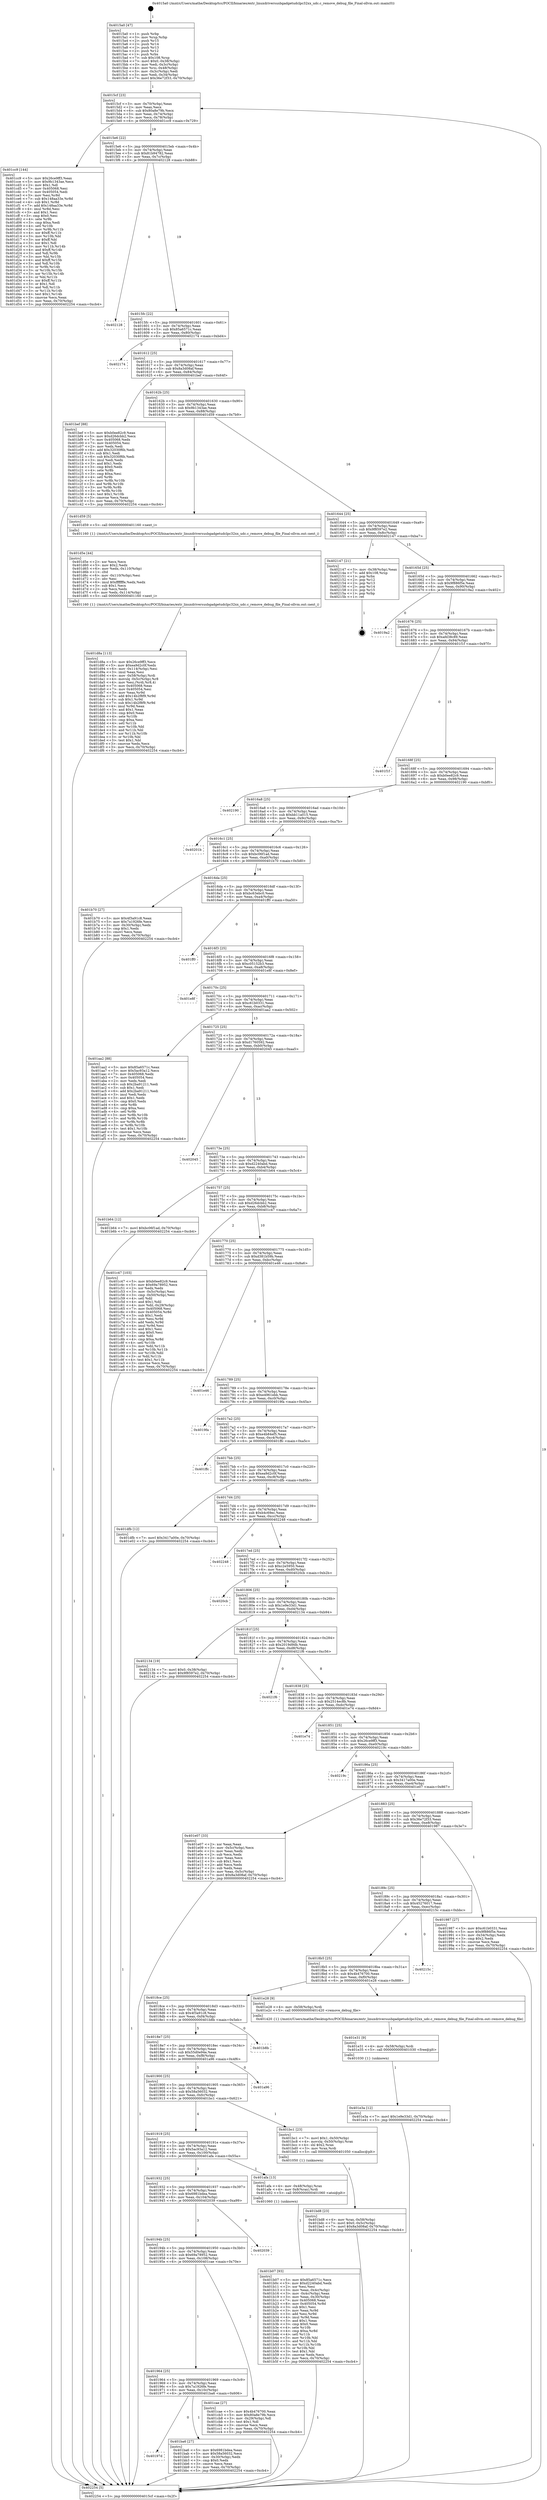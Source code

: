 digraph "0x4015a0" {
  label = "0x4015a0 (/mnt/c/Users/mathe/Desktop/tcc/POCII/binaries/extr_linuxdriversusbgadgetudclpc32xx_udc.c_remove_debug_file_Final-ollvm.out::main(0))"
  labelloc = "t"
  node[shape=record]

  Entry [label="",width=0.3,height=0.3,shape=circle,fillcolor=black,style=filled]
  "0x4015cf" [label="{
     0x4015cf [23]\l
     | [instrs]\l
     &nbsp;&nbsp;0x4015cf \<+3\>: mov -0x70(%rbp),%eax\l
     &nbsp;&nbsp;0x4015d2 \<+2\>: mov %eax,%ecx\l
     &nbsp;&nbsp;0x4015d4 \<+6\>: sub $0x80a8e79b,%ecx\l
     &nbsp;&nbsp;0x4015da \<+3\>: mov %eax,-0x74(%rbp)\l
     &nbsp;&nbsp;0x4015dd \<+3\>: mov %ecx,-0x78(%rbp)\l
     &nbsp;&nbsp;0x4015e0 \<+6\>: je 0000000000401cc9 \<main+0x729\>\l
  }"]
  "0x401cc9" [label="{
     0x401cc9 [144]\l
     | [instrs]\l
     &nbsp;&nbsp;0x401cc9 \<+5\>: mov $0x26ce9ff3,%eax\l
     &nbsp;&nbsp;0x401cce \<+5\>: mov $0x9b1343ae,%ecx\l
     &nbsp;&nbsp;0x401cd3 \<+2\>: mov $0x1,%dl\l
     &nbsp;&nbsp;0x401cd5 \<+7\>: mov 0x405068,%esi\l
     &nbsp;&nbsp;0x401cdc \<+7\>: mov 0x405054,%edi\l
     &nbsp;&nbsp;0x401ce3 \<+3\>: mov %esi,%r8d\l
     &nbsp;&nbsp;0x401ce6 \<+7\>: sub $0x148aa33e,%r8d\l
     &nbsp;&nbsp;0x401ced \<+4\>: sub $0x1,%r8d\l
     &nbsp;&nbsp;0x401cf1 \<+7\>: add $0x148aa33e,%r8d\l
     &nbsp;&nbsp;0x401cf8 \<+4\>: imul %r8d,%esi\l
     &nbsp;&nbsp;0x401cfc \<+3\>: and $0x1,%esi\l
     &nbsp;&nbsp;0x401cff \<+3\>: cmp $0x0,%esi\l
     &nbsp;&nbsp;0x401d02 \<+4\>: sete %r9b\l
     &nbsp;&nbsp;0x401d06 \<+3\>: cmp $0xa,%edi\l
     &nbsp;&nbsp;0x401d09 \<+4\>: setl %r10b\l
     &nbsp;&nbsp;0x401d0d \<+3\>: mov %r9b,%r11b\l
     &nbsp;&nbsp;0x401d10 \<+4\>: xor $0xff,%r11b\l
     &nbsp;&nbsp;0x401d14 \<+3\>: mov %r10b,%bl\l
     &nbsp;&nbsp;0x401d17 \<+3\>: xor $0xff,%bl\l
     &nbsp;&nbsp;0x401d1a \<+3\>: xor $0x1,%dl\l
     &nbsp;&nbsp;0x401d1d \<+3\>: mov %r11b,%r14b\l
     &nbsp;&nbsp;0x401d20 \<+4\>: and $0xff,%r14b\l
     &nbsp;&nbsp;0x401d24 \<+3\>: and %dl,%r9b\l
     &nbsp;&nbsp;0x401d27 \<+3\>: mov %bl,%r15b\l
     &nbsp;&nbsp;0x401d2a \<+4\>: and $0xff,%r15b\l
     &nbsp;&nbsp;0x401d2e \<+3\>: and %dl,%r10b\l
     &nbsp;&nbsp;0x401d31 \<+3\>: or %r9b,%r14b\l
     &nbsp;&nbsp;0x401d34 \<+3\>: or %r10b,%r15b\l
     &nbsp;&nbsp;0x401d37 \<+3\>: xor %r15b,%r14b\l
     &nbsp;&nbsp;0x401d3a \<+3\>: or %bl,%r11b\l
     &nbsp;&nbsp;0x401d3d \<+4\>: xor $0xff,%r11b\l
     &nbsp;&nbsp;0x401d41 \<+3\>: or $0x1,%dl\l
     &nbsp;&nbsp;0x401d44 \<+3\>: and %dl,%r11b\l
     &nbsp;&nbsp;0x401d47 \<+3\>: or %r11b,%r14b\l
     &nbsp;&nbsp;0x401d4a \<+4\>: test $0x1,%r14b\l
     &nbsp;&nbsp;0x401d4e \<+3\>: cmovne %ecx,%eax\l
     &nbsp;&nbsp;0x401d51 \<+3\>: mov %eax,-0x70(%rbp)\l
     &nbsp;&nbsp;0x401d54 \<+5\>: jmp 0000000000402254 \<main+0xcb4\>\l
  }"]
  "0x4015e6" [label="{
     0x4015e6 [22]\l
     | [instrs]\l
     &nbsp;&nbsp;0x4015e6 \<+5\>: jmp 00000000004015eb \<main+0x4b\>\l
     &nbsp;&nbsp;0x4015eb \<+3\>: mov -0x74(%rbp),%eax\l
     &nbsp;&nbsp;0x4015ee \<+5\>: sub $0x81b94782,%eax\l
     &nbsp;&nbsp;0x4015f3 \<+3\>: mov %eax,-0x7c(%rbp)\l
     &nbsp;&nbsp;0x4015f6 \<+6\>: je 0000000000402128 \<main+0xb88\>\l
  }"]
  Exit [label="",width=0.3,height=0.3,shape=circle,fillcolor=black,style=filled,peripheries=2]
  "0x402128" [label="{
     0x402128\l
  }", style=dashed]
  "0x4015fc" [label="{
     0x4015fc [22]\l
     | [instrs]\l
     &nbsp;&nbsp;0x4015fc \<+5\>: jmp 0000000000401601 \<main+0x61\>\l
     &nbsp;&nbsp;0x401601 \<+3\>: mov -0x74(%rbp),%eax\l
     &nbsp;&nbsp;0x401604 \<+5\>: sub $0x85a6571c,%eax\l
     &nbsp;&nbsp;0x401609 \<+3\>: mov %eax,-0x80(%rbp)\l
     &nbsp;&nbsp;0x40160c \<+6\>: je 0000000000402174 \<main+0xbd4\>\l
  }"]
  "0x401e3a" [label="{
     0x401e3a [12]\l
     | [instrs]\l
     &nbsp;&nbsp;0x401e3a \<+7\>: movl $0x1e9e33d1,-0x70(%rbp)\l
     &nbsp;&nbsp;0x401e41 \<+5\>: jmp 0000000000402254 \<main+0xcb4\>\l
  }"]
  "0x402174" [label="{
     0x402174\l
  }", style=dashed]
  "0x401612" [label="{
     0x401612 [25]\l
     | [instrs]\l
     &nbsp;&nbsp;0x401612 \<+5\>: jmp 0000000000401617 \<main+0x77\>\l
     &nbsp;&nbsp;0x401617 \<+3\>: mov -0x74(%rbp),%eax\l
     &nbsp;&nbsp;0x40161a \<+5\>: sub $0x8a3d08af,%eax\l
     &nbsp;&nbsp;0x40161f \<+6\>: mov %eax,-0x84(%rbp)\l
     &nbsp;&nbsp;0x401625 \<+6\>: je 0000000000401bef \<main+0x64f\>\l
  }"]
  "0x401e31" [label="{
     0x401e31 [9]\l
     | [instrs]\l
     &nbsp;&nbsp;0x401e31 \<+4\>: mov -0x58(%rbp),%rdi\l
     &nbsp;&nbsp;0x401e35 \<+5\>: call 0000000000401030 \<free@plt\>\l
     | [calls]\l
     &nbsp;&nbsp;0x401030 \{1\} (unknown)\l
  }"]
  "0x401bef" [label="{
     0x401bef [88]\l
     | [instrs]\l
     &nbsp;&nbsp;0x401bef \<+5\>: mov $0xb0ee82c9,%eax\l
     &nbsp;&nbsp;0x401bf4 \<+5\>: mov $0xd26dcbb2,%ecx\l
     &nbsp;&nbsp;0x401bf9 \<+7\>: mov 0x405068,%edx\l
     &nbsp;&nbsp;0x401c00 \<+7\>: mov 0x405054,%esi\l
     &nbsp;&nbsp;0x401c07 \<+2\>: mov %edx,%edi\l
     &nbsp;&nbsp;0x401c09 \<+6\>: add $0x32030f6b,%edi\l
     &nbsp;&nbsp;0x401c0f \<+3\>: sub $0x1,%edi\l
     &nbsp;&nbsp;0x401c12 \<+6\>: sub $0x32030f6b,%edi\l
     &nbsp;&nbsp;0x401c18 \<+3\>: imul %edi,%edx\l
     &nbsp;&nbsp;0x401c1b \<+3\>: and $0x1,%edx\l
     &nbsp;&nbsp;0x401c1e \<+3\>: cmp $0x0,%edx\l
     &nbsp;&nbsp;0x401c21 \<+4\>: sete %r8b\l
     &nbsp;&nbsp;0x401c25 \<+3\>: cmp $0xa,%esi\l
     &nbsp;&nbsp;0x401c28 \<+4\>: setl %r9b\l
     &nbsp;&nbsp;0x401c2c \<+3\>: mov %r8b,%r10b\l
     &nbsp;&nbsp;0x401c2f \<+3\>: and %r9b,%r10b\l
     &nbsp;&nbsp;0x401c32 \<+3\>: xor %r9b,%r8b\l
     &nbsp;&nbsp;0x401c35 \<+3\>: or %r8b,%r10b\l
     &nbsp;&nbsp;0x401c38 \<+4\>: test $0x1,%r10b\l
     &nbsp;&nbsp;0x401c3c \<+3\>: cmovne %ecx,%eax\l
     &nbsp;&nbsp;0x401c3f \<+3\>: mov %eax,-0x70(%rbp)\l
     &nbsp;&nbsp;0x401c42 \<+5\>: jmp 0000000000402254 \<main+0xcb4\>\l
  }"]
  "0x40162b" [label="{
     0x40162b [25]\l
     | [instrs]\l
     &nbsp;&nbsp;0x40162b \<+5\>: jmp 0000000000401630 \<main+0x90\>\l
     &nbsp;&nbsp;0x401630 \<+3\>: mov -0x74(%rbp),%eax\l
     &nbsp;&nbsp;0x401633 \<+5\>: sub $0x9b1343ae,%eax\l
     &nbsp;&nbsp;0x401638 \<+6\>: mov %eax,-0x88(%rbp)\l
     &nbsp;&nbsp;0x40163e \<+6\>: je 0000000000401d59 \<main+0x7b9\>\l
  }"]
  "0x401d8a" [label="{
     0x401d8a [113]\l
     | [instrs]\l
     &nbsp;&nbsp;0x401d8a \<+5\>: mov $0x26ce9ff3,%ecx\l
     &nbsp;&nbsp;0x401d8f \<+5\>: mov $0xea9d2c0f,%edx\l
     &nbsp;&nbsp;0x401d94 \<+6\>: mov -0x114(%rbp),%esi\l
     &nbsp;&nbsp;0x401d9a \<+3\>: imul %eax,%esi\l
     &nbsp;&nbsp;0x401d9d \<+4\>: mov -0x58(%rbp),%rdi\l
     &nbsp;&nbsp;0x401da1 \<+4\>: movslq -0x5c(%rbp),%r8\l
     &nbsp;&nbsp;0x401da5 \<+4\>: mov %esi,(%rdi,%r8,4)\l
     &nbsp;&nbsp;0x401da9 \<+7\>: mov 0x405068,%eax\l
     &nbsp;&nbsp;0x401db0 \<+7\>: mov 0x405054,%esi\l
     &nbsp;&nbsp;0x401db7 \<+3\>: mov %eax,%r9d\l
     &nbsp;&nbsp;0x401dba \<+7\>: add $0x14b2f8f9,%r9d\l
     &nbsp;&nbsp;0x401dc1 \<+4\>: sub $0x1,%r9d\l
     &nbsp;&nbsp;0x401dc5 \<+7\>: sub $0x14b2f8f9,%r9d\l
     &nbsp;&nbsp;0x401dcc \<+4\>: imul %r9d,%eax\l
     &nbsp;&nbsp;0x401dd0 \<+3\>: and $0x1,%eax\l
     &nbsp;&nbsp;0x401dd3 \<+3\>: cmp $0x0,%eax\l
     &nbsp;&nbsp;0x401dd6 \<+4\>: sete %r10b\l
     &nbsp;&nbsp;0x401dda \<+3\>: cmp $0xa,%esi\l
     &nbsp;&nbsp;0x401ddd \<+4\>: setl %r11b\l
     &nbsp;&nbsp;0x401de1 \<+3\>: mov %r10b,%bl\l
     &nbsp;&nbsp;0x401de4 \<+3\>: and %r11b,%bl\l
     &nbsp;&nbsp;0x401de7 \<+3\>: xor %r11b,%r10b\l
     &nbsp;&nbsp;0x401dea \<+3\>: or %r10b,%bl\l
     &nbsp;&nbsp;0x401ded \<+3\>: test $0x1,%bl\l
     &nbsp;&nbsp;0x401df0 \<+3\>: cmovne %edx,%ecx\l
     &nbsp;&nbsp;0x401df3 \<+3\>: mov %ecx,-0x70(%rbp)\l
     &nbsp;&nbsp;0x401df6 \<+5\>: jmp 0000000000402254 \<main+0xcb4\>\l
  }"]
  "0x401d59" [label="{
     0x401d59 [5]\l
     | [instrs]\l
     &nbsp;&nbsp;0x401d59 \<+5\>: call 0000000000401160 \<next_i\>\l
     | [calls]\l
     &nbsp;&nbsp;0x401160 \{1\} (/mnt/c/Users/mathe/Desktop/tcc/POCII/binaries/extr_linuxdriversusbgadgetudclpc32xx_udc.c_remove_debug_file_Final-ollvm.out::next_i)\l
  }"]
  "0x401644" [label="{
     0x401644 [25]\l
     | [instrs]\l
     &nbsp;&nbsp;0x401644 \<+5\>: jmp 0000000000401649 \<main+0xa9\>\l
     &nbsp;&nbsp;0x401649 \<+3\>: mov -0x74(%rbp),%eax\l
     &nbsp;&nbsp;0x40164c \<+5\>: sub $0x9f8597e2,%eax\l
     &nbsp;&nbsp;0x401651 \<+6\>: mov %eax,-0x8c(%rbp)\l
     &nbsp;&nbsp;0x401657 \<+6\>: je 0000000000402147 \<main+0xba7\>\l
  }"]
  "0x401d5e" [label="{
     0x401d5e [44]\l
     | [instrs]\l
     &nbsp;&nbsp;0x401d5e \<+2\>: xor %ecx,%ecx\l
     &nbsp;&nbsp;0x401d60 \<+5\>: mov $0x2,%edx\l
     &nbsp;&nbsp;0x401d65 \<+6\>: mov %edx,-0x110(%rbp)\l
     &nbsp;&nbsp;0x401d6b \<+1\>: cltd\l
     &nbsp;&nbsp;0x401d6c \<+6\>: mov -0x110(%rbp),%esi\l
     &nbsp;&nbsp;0x401d72 \<+2\>: idiv %esi\l
     &nbsp;&nbsp;0x401d74 \<+6\>: imul $0xfffffffe,%edx,%edx\l
     &nbsp;&nbsp;0x401d7a \<+3\>: sub $0x1,%ecx\l
     &nbsp;&nbsp;0x401d7d \<+2\>: sub %ecx,%edx\l
     &nbsp;&nbsp;0x401d7f \<+6\>: mov %edx,-0x114(%rbp)\l
     &nbsp;&nbsp;0x401d85 \<+5\>: call 0000000000401160 \<next_i\>\l
     | [calls]\l
     &nbsp;&nbsp;0x401160 \{1\} (/mnt/c/Users/mathe/Desktop/tcc/POCII/binaries/extr_linuxdriversusbgadgetudclpc32xx_udc.c_remove_debug_file_Final-ollvm.out::next_i)\l
  }"]
  "0x402147" [label="{
     0x402147 [21]\l
     | [instrs]\l
     &nbsp;&nbsp;0x402147 \<+3\>: mov -0x38(%rbp),%eax\l
     &nbsp;&nbsp;0x40214a \<+7\>: add $0x108,%rsp\l
     &nbsp;&nbsp;0x402151 \<+1\>: pop %rbx\l
     &nbsp;&nbsp;0x402152 \<+2\>: pop %r12\l
     &nbsp;&nbsp;0x402154 \<+2\>: pop %r13\l
     &nbsp;&nbsp;0x402156 \<+2\>: pop %r14\l
     &nbsp;&nbsp;0x402158 \<+2\>: pop %r15\l
     &nbsp;&nbsp;0x40215a \<+1\>: pop %rbp\l
     &nbsp;&nbsp;0x40215b \<+1\>: ret\l
  }"]
  "0x40165d" [label="{
     0x40165d [25]\l
     | [instrs]\l
     &nbsp;&nbsp;0x40165d \<+5\>: jmp 0000000000401662 \<main+0xc2\>\l
     &nbsp;&nbsp;0x401662 \<+3\>: mov -0x74(%rbp),%eax\l
     &nbsp;&nbsp;0x401665 \<+5\>: sub $0x9f886f5e,%eax\l
     &nbsp;&nbsp;0x40166a \<+6\>: mov %eax,-0x90(%rbp)\l
     &nbsp;&nbsp;0x401670 \<+6\>: je 00000000004019a2 \<main+0x402\>\l
  }"]
  "0x401bd8" [label="{
     0x401bd8 [23]\l
     | [instrs]\l
     &nbsp;&nbsp;0x401bd8 \<+4\>: mov %rax,-0x58(%rbp)\l
     &nbsp;&nbsp;0x401bdc \<+7\>: movl $0x0,-0x5c(%rbp)\l
     &nbsp;&nbsp;0x401be3 \<+7\>: movl $0x8a3d08af,-0x70(%rbp)\l
     &nbsp;&nbsp;0x401bea \<+5\>: jmp 0000000000402254 \<main+0xcb4\>\l
  }"]
  "0x4019a2" [label="{
     0x4019a2\l
  }", style=dashed]
  "0x401676" [label="{
     0x401676 [25]\l
     | [instrs]\l
     &nbsp;&nbsp;0x401676 \<+5\>: jmp 000000000040167b \<main+0xdb\>\l
     &nbsp;&nbsp;0x40167b \<+3\>: mov -0x74(%rbp),%eax\l
     &nbsp;&nbsp;0x40167e \<+5\>: sub $0xafd38c89,%eax\l
     &nbsp;&nbsp;0x401683 \<+6\>: mov %eax,-0x94(%rbp)\l
     &nbsp;&nbsp;0x401689 \<+6\>: je 0000000000401f1f \<main+0x97f\>\l
  }"]
  "0x40197d" [label="{
     0x40197d\l
  }", style=dashed]
  "0x401f1f" [label="{
     0x401f1f\l
  }", style=dashed]
  "0x40168f" [label="{
     0x40168f [25]\l
     | [instrs]\l
     &nbsp;&nbsp;0x40168f \<+5\>: jmp 0000000000401694 \<main+0xf4\>\l
     &nbsp;&nbsp;0x401694 \<+3\>: mov -0x74(%rbp),%eax\l
     &nbsp;&nbsp;0x401697 \<+5\>: sub $0xb0ee82c9,%eax\l
     &nbsp;&nbsp;0x40169c \<+6\>: mov %eax,-0x98(%rbp)\l
     &nbsp;&nbsp;0x4016a2 \<+6\>: je 0000000000402190 \<main+0xbf0\>\l
  }"]
  "0x401ba6" [label="{
     0x401ba6 [27]\l
     | [instrs]\l
     &nbsp;&nbsp;0x401ba6 \<+5\>: mov $0x6981bdea,%eax\l
     &nbsp;&nbsp;0x401bab \<+5\>: mov $0x58a56032,%ecx\l
     &nbsp;&nbsp;0x401bb0 \<+3\>: mov -0x30(%rbp),%edx\l
     &nbsp;&nbsp;0x401bb3 \<+3\>: cmp $0x0,%edx\l
     &nbsp;&nbsp;0x401bb6 \<+3\>: cmove %ecx,%eax\l
     &nbsp;&nbsp;0x401bb9 \<+3\>: mov %eax,-0x70(%rbp)\l
     &nbsp;&nbsp;0x401bbc \<+5\>: jmp 0000000000402254 \<main+0xcb4\>\l
  }"]
  "0x402190" [label="{
     0x402190\l
  }", style=dashed]
  "0x4016a8" [label="{
     0x4016a8 [25]\l
     | [instrs]\l
     &nbsp;&nbsp;0x4016a8 \<+5\>: jmp 00000000004016ad \<main+0x10d\>\l
     &nbsp;&nbsp;0x4016ad \<+3\>: mov -0x74(%rbp),%eax\l
     &nbsp;&nbsp;0x4016b0 \<+5\>: sub $0xbb11a015,%eax\l
     &nbsp;&nbsp;0x4016b5 \<+6\>: mov %eax,-0x9c(%rbp)\l
     &nbsp;&nbsp;0x4016bb \<+6\>: je 000000000040201b \<main+0xa7b\>\l
  }"]
  "0x401964" [label="{
     0x401964 [25]\l
     | [instrs]\l
     &nbsp;&nbsp;0x401964 \<+5\>: jmp 0000000000401969 \<main+0x3c9\>\l
     &nbsp;&nbsp;0x401969 \<+3\>: mov -0x74(%rbp),%eax\l
     &nbsp;&nbsp;0x40196c \<+5\>: sub $0x7a1926fe,%eax\l
     &nbsp;&nbsp;0x401971 \<+6\>: mov %eax,-0x10c(%rbp)\l
     &nbsp;&nbsp;0x401977 \<+6\>: je 0000000000401ba6 \<main+0x606\>\l
  }"]
  "0x40201b" [label="{
     0x40201b\l
  }", style=dashed]
  "0x4016c1" [label="{
     0x4016c1 [25]\l
     | [instrs]\l
     &nbsp;&nbsp;0x4016c1 \<+5\>: jmp 00000000004016c6 \<main+0x126\>\l
     &nbsp;&nbsp;0x4016c6 \<+3\>: mov -0x74(%rbp),%eax\l
     &nbsp;&nbsp;0x4016c9 \<+5\>: sub $0xbc06f1ad,%eax\l
     &nbsp;&nbsp;0x4016ce \<+6\>: mov %eax,-0xa0(%rbp)\l
     &nbsp;&nbsp;0x4016d4 \<+6\>: je 0000000000401b70 \<main+0x5d0\>\l
  }"]
  "0x401cae" [label="{
     0x401cae [27]\l
     | [instrs]\l
     &nbsp;&nbsp;0x401cae \<+5\>: mov $0x4b476700,%eax\l
     &nbsp;&nbsp;0x401cb3 \<+5\>: mov $0x80a8e79b,%ecx\l
     &nbsp;&nbsp;0x401cb8 \<+3\>: mov -0x29(%rbp),%dl\l
     &nbsp;&nbsp;0x401cbb \<+3\>: test $0x1,%dl\l
     &nbsp;&nbsp;0x401cbe \<+3\>: cmovne %ecx,%eax\l
     &nbsp;&nbsp;0x401cc1 \<+3\>: mov %eax,-0x70(%rbp)\l
     &nbsp;&nbsp;0x401cc4 \<+5\>: jmp 0000000000402254 \<main+0xcb4\>\l
  }"]
  "0x401b70" [label="{
     0x401b70 [27]\l
     | [instrs]\l
     &nbsp;&nbsp;0x401b70 \<+5\>: mov $0x4f3a91c8,%eax\l
     &nbsp;&nbsp;0x401b75 \<+5\>: mov $0x7a1926fe,%ecx\l
     &nbsp;&nbsp;0x401b7a \<+3\>: mov -0x30(%rbp),%edx\l
     &nbsp;&nbsp;0x401b7d \<+3\>: cmp $0x1,%edx\l
     &nbsp;&nbsp;0x401b80 \<+3\>: cmovl %ecx,%eax\l
     &nbsp;&nbsp;0x401b83 \<+3\>: mov %eax,-0x70(%rbp)\l
     &nbsp;&nbsp;0x401b86 \<+5\>: jmp 0000000000402254 \<main+0xcb4\>\l
  }"]
  "0x4016da" [label="{
     0x4016da [25]\l
     | [instrs]\l
     &nbsp;&nbsp;0x4016da \<+5\>: jmp 00000000004016df \<main+0x13f\>\l
     &nbsp;&nbsp;0x4016df \<+3\>: mov -0x74(%rbp),%eax\l
     &nbsp;&nbsp;0x4016e2 \<+5\>: sub $0xbc63ebc0,%eax\l
     &nbsp;&nbsp;0x4016e7 \<+6\>: mov %eax,-0xa4(%rbp)\l
     &nbsp;&nbsp;0x4016ed \<+6\>: je 0000000000401ff0 \<main+0xa50\>\l
  }"]
  "0x40194b" [label="{
     0x40194b [25]\l
     | [instrs]\l
     &nbsp;&nbsp;0x40194b \<+5\>: jmp 0000000000401950 \<main+0x3b0\>\l
     &nbsp;&nbsp;0x401950 \<+3\>: mov -0x74(%rbp),%eax\l
     &nbsp;&nbsp;0x401953 \<+5\>: sub $0x69a78952,%eax\l
     &nbsp;&nbsp;0x401958 \<+6\>: mov %eax,-0x108(%rbp)\l
     &nbsp;&nbsp;0x40195e \<+6\>: je 0000000000401cae \<main+0x70e\>\l
  }"]
  "0x401ff0" [label="{
     0x401ff0\l
  }", style=dashed]
  "0x4016f3" [label="{
     0x4016f3 [25]\l
     | [instrs]\l
     &nbsp;&nbsp;0x4016f3 \<+5\>: jmp 00000000004016f8 \<main+0x158\>\l
     &nbsp;&nbsp;0x4016f8 \<+3\>: mov -0x74(%rbp),%eax\l
     &nbsp;&nbsp;0x4016fb \<+5\>: sub $0xc05152b3,%eax\l
     &nbsp;&nbsp;0x401700 \<+6\>: mov %eax,-0xa8(%rbp)\l
     &nbsp;&nbsp;0x401706 \<+6\>: je 0000000000401e8f \<main+0x8ef\>\l
  }"]
  "0x402039" [label="{
     0x402039\l
  }", style=dashed]
  "0x401e8f" [label="{
     0x401e8f\l
  }", style=dashed]
  "0x40170c" [label="{
     0x40170c [25]\l
     | [instrs]\l
     &nbsp;&nbsp;0x40170c \<+5\>: jmp 0000000000401711 \<main+0x171\>\l
     &nbsp;&nbsp;0x401711 \<+3\>: mov -0x74(%rbp),%eax\l
     &nbsp;&nbsp;0x401714 \<+5\>: sub $0xc61b0331,%eax\l
     &nbsp;&nbsp;0x401719 \<+6\>: mov %eax,-0xac(%rbp)\l
     &nbsp;&nbsp;0x40171f \<+6\>: je 0000000000401aa2 \<main+0x502\>\l
  }"]
  "0x401b07" [label="{
     0x401b07 [93]\l
     | [instrs]\l
     &nbsp;&nbsp;0x401b07 \<+5\>: mov $0x85a6571c,%ecx\l
     &nbsp;&nbsp;0x401b0c \<+5\>: mov $0xd2240abd,%edx\l
     &nbsp;&nbsp;0x401b11 \<+2\>: xor %esi,%esi\l
     &nbsp;&nbsp;0x401b13 \<+3\>: mov %eax,-0x4c(%rbp)\l
     &nbsp;&nbsp;0x401b16 \<+3\>: mov -0x4c(%rbp),%eax\l
     &nbsp;&nbsp;0x401b19 \<+3\>: mov %eax,-0x30(%rbp)\l
     &nbsp;&nbsp;0x401b1c \<+7\>: mov 0x405068,%eax\l
     &nbsp;&nbsp;0x401b23 \<+8\>: mov 0x405054,%r8d\l
     &nbsp;&nbsp;0x401b2b \<+3\>: sub $0x1,%esi\l
     &nbsp;&nbsp;0x401b2e \<+3\>: mov %eax,%r9d\l
     &nbsp;&nbsp;0x401b31 \<+3\>: add %esi,%r9d\l
     &nbsp;&nbsp;0x401b34 \<+4\>: imul %r9d,%eax\l
     &nbsp;&nbsp;0x401b38 \<+3\>: and $0x1,%eax\l
     &nbsp;&nbsp;0x401b3b \<+3\>: cmp $0x0,%eax\l
     &nbsp;&nbsp;0x401b3e \<+4\>: sete %r10b\l
     &nbsp;&nbsp;0x401b42 \<+4\>: cmp $0xa,%r8d\l
     &nbsp;&nbsp;0x401b46 \<+4\>: setl %r11b\l
     &nbsp;&nbsp;0x401b4a \<+3\>: mov %r10b,%bl\l
     &nbsp;&nbsp;0x401b4d \<+3\>: and %r11b,%bl\l
     &nbsp;&nbsp;0x401b50 \<+3\>: xor %r11b,%r10b\l
     &nbsp;&nbsp;0x401b53 \<+3\>: or %r10b,%bl\l
     &nbsp;&nbsp;0x401b56 \<+3\>: test $0x1,%bl\l
     &nbsp;&nbsp;0x401b59 \<+3\>: cmovne %edx,%ecx\l
     &nbsp;&nbsp;0x401b5c \<+3\>: mov %ecx,-0x70(%rbp)\l
     &nbsp;&nbsp;0x401b5f \<+5\>: jmp 0000000000402254 \<main+0xcb4\>\l
  }"]
  "0x401aa2" [label="{
     0x401aa2 [88]\l
     | [instrs]\l
     &nbsp;&nbsp;0x401aa2 \<+5\>: mov $0x85a6571c,%eax\l
     &nbsp;&nbsp;0x401aa7 \<+5\>: mov $0x5ac93a12,%ecx\l
     &nbsp;&nbsp;0x401aac \<+7\>: mov 0x405068,%edx\l
     &nbsp;&nbsp;0x401ab3 \<+7\>: mov 0x405054,%esi\l
     &nbsp;&nbsp;0x401aba \<+2\>: mov %edx,%edi\l
     &nbsp;&nbsp;0x401abc \<+6\>: sub $0x2ba91211,%edi\l
     &nbsp;&nbsp;0x401ac2 \<+3\>: sub $0x1,%edi\l
     &nbsp;&nbsp;0x401ac5 \<+6\>: add $0x2ba91211,%edi\l
     &nbsp;&nbsp;0x401acb \<+3\>: imul %edi,%edx\l
     &nbsp;&nbsp;0x401ace \<+3\>: and $0x1,%edx\l
     &nbsp;&nbsp;0x401ad1 \<+3\>: cmp $0x0,%edx\l
     &nbsp;&nbsp;0x401ad4 \<+4\>: sete %r8b\l
     &nbsp;&nbsp;0x401ad8 \<+3\>: cmp $0xa,%esi\l
     &nbsp;&nbsp;0x401adb \<+4\>: setl %r9b\l
     &nbsp;&nbsp;0x401adf \<+3\>: mov %r8b,%r10b\l
     &nbsp;&nbsp;0x401ae2 \<+3\>: and %r9b,%r10b\l
     &nbsp;&nbsp;0x401ae5 \<+3\>: xor %r9b,%r8b\l
     &nbsp;&nbsp;0x401ae8 \<+3\>: or %r8b,%r10b\l
     &nbsp;&nbsp;0x401aeb \<+4\>: test $0x1,%r10b\l
     &nbsp;&nbsp;0x401aef \<+3\>: cmovne %ecx,%eax\l
     &nbsp;&nbsp;0x401af2 \<+3\>: mov %eax,-0x70(%rbp)\l
     &nbsp;&nbsp;0x401af5 \<+5\>: jmp 0000000000402254 \<main+0xcb4\>\l
  }"]
  "0x401725" [label="{
     0x401725 [25]\l
     | [instrs]\l
     &nbsp;&nbsp;0x401725 \<+5\>: jmp 000000000040172a \<main+0x18a\>\l
     &nbsp;&nbsp;0x40172a \<+3\>: mov -0x74(%rbp),%eax\l
     &nbsp;&nbsp;0x40172d \<+5\>: sub $0xd1760592,%eax\l
     &nbsp;&nbsp;0x401732 \<+6\>: mov %eax,-0xb0(%rbp)\l
     &nbsp;&nbsp;0x401738 \<+6\>: je 0000000000402045 \<main+0xaa5\>\l
  }"]
  "0x401932" [label="{
     0x401932 [25]\l
     | [instrs]\l
     &nbsp;&nbsp;0x401932 \<+5\>: jmp 0000000000401937 \<main+0x397\>\l
     &nbsp;&nbsp;0x401937 \<+3\>: mov -0x74(%rbp),%eax\l
     &nbsp;&nbsp;0x40193a \<+5\>: sub $0x6981bdea,%eax\l
     &nbsp;&nbsp;0x40193f \<+6\>: mov %eax,-0x104(%rbp)\l
     &nbsp;&nbsp;0x401945 \<+6\>: je 0000000000402039 \<main+0xa99\>\l
  }"]
  "0x402045" [label="{
     0x402045\l
  }", style=dashed]
  "0x40173e" [label="{
     0x40173e [25]\l
     | [instrs]\l
     &nbsp;&nbsp;0x40173e \<+5\>: jmp 0000000000401743 \<main+0x1a3\>\l
     &nbsp;&nbsp;0x401743 \<+3\>: mov -0x74(%rbp),%eax\l
     &nbsp;&nbsp;0x401746 \<+5\>: sub $0xd2240abd,%eax\l
     &nbsp;&nbsp;0x40174b \<+6\>: mov %eax,-0xb4(%rbp)\l
     &nbsp;&nbsp;0x401751 \<+6\>: je 0000000000401b64 \<main+0x5c4\>\l
  }"]
  "0x401afa" [label="{
     0x401afa [13]\l
     | [instrs]\l
     &nbsp;&nbsp;0x401afa \<+4\>: mov -0x48(%rbp),%rax\l
     &nbsp;&nbsp;0x401afe \<+4\>: mov 0x8(%rax),%rdi\l
     &nbsp;&nbsp;0x401b02 \<+5\>: call 0000000000401060 \<atoi@plt\>\l
     | [calls]\l
     &nbsp;&nbsp;0x401060 \{1\} (unknown)\l
  }"]
  "0x401b64" [label="{
     0x401b64 [12]\l
     | [instrs]\l
     &nbsp;&nbsp;0x401b64 \<+7\>: movl $0xbc06f1ad,-0x70(%rbp)\l
     &nbsp;&nbsp;0x401b6b \<+5\>: jmp 0000000000402254 \<main+0xcb4\>\l
  }"]
  "0x401757" [label="{
     0x401757 [25]\l
     | [instrs]\l
     &nbsp;&nbsp;0x401757 \<+5\>: jmp 000000000040175c \<main+0x1bc\>\l
     &nbsp;&nbsp;0x40175c \<+3\>: mov -0x74(%rbp),%eax\l
     &nbsp;&nbsp;0x40175f \<+5\>: sub $0xd26dcbb2,%eax\l
     &nbsp;&nbsp;0x401764 \<+6\>: mov %eax,-0xb8(%rbp)\l
     &nbsp;&nbsp;0x40176a \<+6\>: je 0000000000401c47 \<main+0x6a7\>\l
  }"]
  "0x401919" [label="{
     0x401919 [25]\l
     | [instrs]\l
     &nbsp;&nbsp;0x401919 \<+5\>: jmp 000000000040191e \<main+0x37e\>\l
     &nbsp;&nbsp;0x40191e \<+3\>: mov -0x74(%rbp),%eax\l
     &nbsp;&nbsp;0x401921 \<+5\>: sub $0x5ac93a12,%eax\l
     &nbsp;&nbsp;0x401926 \<+6\>: mov %eax,-0x100(%rbp)\l
     &nbsp;&nbsp;0x40192c \<+6\>: je 0000000000401afa \<main+0x55a\>\l
  }"]
  "0x401c47" [label="{
     0x401c47 [103]\l
     | [instrs]\l
     &nbsp;&nbsp;0x401c47 \<+5\>: mov $0xb0ee82c9,%eax\l
     &nbsp;&nbsp;0x401c4c \<+5\>: mov $0x69a78952,%ecx\l
     &nbsp;&nbsp;0x401c51 \<+2\>: xor %edx,%edx\l
     &nbsp;&nbsp;0x401c53 \<+3\>: mov -0x5c(%rbp),%esi\l
     &nbsp;&nbsp;0x401c56 \<+3\>: cmp -0x50(%rbp),%esi\l
     &nbsp;&nbsp;0x401c59 \<+4\>: setl %dil\l
     &nbsp;&nbsp;0x401c5d \<+4\>: and $0x1,%dil\l
     &nbsp;&nbsp;0x401c61 \<+4\>: mov %dil,-0x29(%rbp)\l
     &nbsp;&nbsp;0x401c65 \<+7\>: mov 0x405068,%esi\l
     &nbsp;&nbsp;0x401c6c \<+8\>: mov 0x405054,%r8d\l
     &nbsp;&nbsp;0x401c74 \<+3\>: sub $0x1,%edx\l
     &nbsp;&nbsp;0x401c77 \<+3\>: mov %esi,%r9d\l
     &nbsp;&nbsp;0x401c7a \<+3\>: add %edx,%r9d\l
     &nbsp;&nbsp;0x401c7d \<+4\>: imul %r9d,%esi\l
     &nbsp;&nbsp;0x401c81 \<+3\>: and $0x1,%esi\l
     &nbsp;&nbsp;0x401c84 \<+3\>: cmp $0x0,%esi\l
     &nbsp;&nbsp;0x401c87 \<+4\>: sete %dil\l
     &nbsp;&nbsp;0x401c8b \<+4\>: cmp $0xa,%r8d\l
     &nbsp;&nbsp;0x401c8f \<+4\>: setl %r10b\l
     &nbsp;&nbsp;0x401c93 \<+3\>: mov %dil,%r11b\l
     &nbsp;&nbsp;0x401c96 \<+3\>: and %r10b,%r11b\l
     &nbsp;&nbsp;0x401c99 \<+3\>: xor %r10b,%dil\l
     &nbsp;&nbsp;0x401c9c \<+3\>: or %dil,%r11b\l
     &nbsp;&nbsp;0x401c9f \<+4\>: test $0x1,%r11b\l
     &nbsp;&nbsp;0x401ca3 \<+3\>: cmovne %ecx,%eax\l
     &nbsp;&nbsp;0x401ca6 \<+3\>: mov %eax,-0x70(%rbp)\l
     &nbsp;&nbsp;0x401ca9 \<+5\>: jmp 0000000000402254 \<main+0xcb4\>\l
  }"]
  "0x401770" [label="{
     0x401770 [25]\l
     | [instrs]\l
     &nbsp;&nbsp;0x401770 \<+5\>: jmp 0000000000401775 \<main+0x1d5\>\l
     &nbsp;&nbsp;0x401775 \<+3\>: mov -0x74(%rbp),%eax\l
     &nbsp;&nbsp;0x401778 \<+5\>: sub $0xd381b59b,%eax\l
     &nbsp;&nbsp;0x40177d \<+6\>: mov %eax,-0xbc(%rbp)\l
     &nbsp;&nbsp;0x401783 \<+6\>: je 0000000000401e46 \<main+0x8a6\>\l
  }"]
  "0x401bc1" [label="{
     0x401bc1 [23]\l
     | [instrs]\l
     &nbsp;&nbsp;0x401bc1 \<+7\>: movl $0x1,-0x50(%rbp)\l
     &nbsp;&nbsp;0x401bc8 \<+4\>: movslq -0x50(%rbp),%rax\l
     &nbsp;&nbsp;0x401bcc \<+4\>: shl $0x2,%rax\l
     &nbsp;&nbsp;0x401bd0 \<+3\>: mov %rax,%rdi\l
     &nbsp;&nbsp;0x401bd3 \<+5\>: call 0000000000401050 \<malloc@plt\>\l
     | [calls]\l
     &nbsp;&nbsp;0x401050 \{1\} (unknown)\l
  }"]
  "0x401e46" [label="{
     0x401e46\l
  }", style=dashed]
  "0x401789" [label="{
     0x401789 [25]\l
     | [instrs]\l
     &nbsp;&nbsp;0x401789 \<+5\>: jmp 000000000040178e \<main+0x1ee\>\l
     &nbsp;&nbsp;0x40178e \<+3\>: mov -0x74(%rbp),%eax\l
     &nbsp;&nbsp;0x401791 \<+5\>: sub $0xe4961ebb,%eax\l
     &nbsp;&nbsp;0x401796 \<+6\>: mov %eax,-0xc0(%rbp)\l
     &nbsp;&nbsp;0x40179c \<+6\>: je 00000000004019fa \<main+0x45a\>\l
  }"]
  "0x401900" [label="{
     0x401900 [25]\l
     | [instrs]\l
     &nbsp;&nbsp;0x401900 \<+5\>: jmp 0000000000401905 \<main+0x365\>\l
     &nbsp;&nbsp;0x401905 \<+3\>: mov -0x74(%rbp),%eax\l
     &nbsp;&nbsp;0x401908 \<+5\>: sub $0x58a56032,%eax\l
     &nbsp;&nbsp;0x40190d \<+6\>: mov %eax,-0xfc(%rbp)\l
     &nbsp;&nbsp;0x401913 \<+6\>: je 0000000000401bc1 \<main+0x621\>\l
  }"]
  "0x4019fa" [label="{
     0x4019fa\l
  }", style=dashed]
  "0x4017a2" [label="{
     0x4017a2 [25]\l
     | [instrs]\l
     &nbsp;&nbsp;0x4017a2 \<+5\>: jmp 00000000004017a7 \<main+0x207\>\l
     &nbsp;&nbsp;0x4017a7 \<+3\>: mov -0x74(%rbp),%eax\l
     &nbsp;&nbsp;0x4017aa \<+5\>: sub $0xe4b84ef5,%eax\l
     &nbsp;&nbsp;0x4017af \<+6\>: mov %eax,-0xc4(%rbp)\l
     &nbsp;&nbsp;0x4017b5 \<+6\>: je 0000000000401ffc \<main+0xa5c\>\l
  }"]
  "0x401a96" [label="{
     0x401a96\l
  }", style=dashed]
  "0x401ffc" [label="{
     0x401ffc\l
  }", style=dashed]
  "0x4017bb" [label="{
     0x4017bb [25]\l
     | [instrs]\l
     &nbsp;&nbsp;0x4017bb \<+5\>: jmp 00000000004017c0 \<main+0x220\>\l
     &nbsp;&nbsp;0x4017c0 \<+3\>: mov -0x74(%rbp),%eax\l
     &nbsp;&nbsp;0x4017c3 \<+5\>: sub $0xea9d2c0f,%eax\l
     &nbsp;&nbsp;0x4017c8 \<+6\>: mov %eax,-0xc8(%rbp)\l
     &nbsp;&nbsp;0x4017ce \<+6\>: je 0000000000401dfb \<main+0x85b\>\l
  }"]
  "0x4018e7" [label="{
     0x4018e7 [25]\l
     | [instrs]\l
     &nbsp;&nbsp;0x4018e7 \<+5\>: jmp 00000000004018ec \<main+0x34c\>\l
     &nbsp;&nbsp;0x4018ec \<+3\>: mov -0x74(%rbp),%eax\l
     &nbsp;&nbsp;0x4018ef \<+5\>: sub $0x55d0e94e,%eax\l
     &nbsp;&nbsp;0x4018f4 \<+6\>: mov %eax,-0xf8(%rbp)\l
     &nbsp;&nbsp;0x4018fa \<+6\>: je 0000000000401a96 \<main+0x4f6\>\l
  }"]
  "0x401dfb" [label="{
     0x401dfb [12]\l
     | [instrs]\l
     &nbsp;&nbsp;0x401dfb \<+7\>: movl $0x3417a00e,-0x70(%rbp)\l
     &nbsp;&nbsp;0x401e02 \<+5\>: jmp 0000000000402254 \<main+0xcb4\>\l
  }"]
  "0x4017d4" [label="{
     0x4017d4 [25]\l
     | [instrs]\l
     &nbsp;&nbsp;0x4017d4 \<+5\>: jmp 00000000004017d9 \<main+0x239\>\l
     &nbsp;&nbsp;0x4017d9 \<+3\>: mov -0x74(%rbp),%eax\l
     &nbsp;&nbsp;0x4017dc \<+5\>: sub $0xb4c69ec,%eax\l
     &nbsp;&nbsp;0x4017e1 \<+6\>: mov %eax,-0xcc(%rbp)\l
     &nbsp;&nbsp;0x4017e7 \<+6\>: je 0000000000402248 \<main+0xca8\>\l
  }"]
  "0x401b8b" [label="{
     0x401b8b\l
  }", style=dashed]
  "0x402248" [label="{
     0x402248\l
  }", style=dashed]
  "0x4017ed" [label="{
     0x4017ed [25]\l
     | [instrs]\l
     &nbsp;&nbsp;0x4017ed \<+5\>: jmp 00000000004017f2 \<main+0x252\>\l
     &nbsp;&nbsp;0x4017f2 \<+3\>: mov -0x74(%rbp),%eax\l
     &nbsp;&nbsp;0x4017f5 \<+5\>: sub $0xc2e5950,%eax\l
     &nbsp;&nbsp;0x4017fa \<+6\>: mov %eax,-0xd0(%rbp)\l
     &nbsp;&nbsp;0x401800 \<+6\>: je 00000000004020cb \<main+0xb2b\>\l
  }"]
  "0x4018ce" [label="{
     0x4018ce [25]\l
     | [instrs]\l
     &nbsp;&nbsp;0x4018ce \<+5\>: jmp 00000000004018d3 \<main+0x333\>\l
     &nbsp;&nbsp;0x4018d3 \<+3\>: mov -0x74(%rbp),%eax\l
     &nbsp;&nbsp;0x4018d6 \<+5\>: sub $0x4f3a91c8,%eax\l
     &nbsp;&nbsp;0x4018db \<+6\>: mov %eax,-0xf4(%rbp)\l
     &nbsp;&nbsp;0x4018e1 \<+6\>: je 0000000000401b8b \<main+0x5eb\>\l
  }"]
  "0x4020cb" [label="{
     0x4020cb\l
  }", style=dashed]
  "0x401806" [label="{
     0x401806 [25]\l
     | [instrs]\l
     &nbsp;&nbsp;0x401806 \<+5\>: jmp 000000000040180b \<main+0x26b\>\l
     &nbsp;&nbsp;0x40180b \<+3\>: mov -0x74(%rbp),%eax\l
     &nbsp;&nbsp;0x40180e \<+5\>: sub $0x1e9e33d1,%eax\l
     &nbsp;&nbsp;0x401813 \<+6\>: mov %eax,-0xd4(%rbp)\l
     &nbsp;&nbsp;0x401819 \<+6\>: je 0000000000402134 \<main+0xb94\>\l
  }"]
  "0x401e28" [label="{
     0x401e28 [9]\l
     | [instrs]\l
     &nbsp;&nbsp;0x401e28 \<+4\>: mov -0x58(%rbp),%rdi\l
     &nbsp;&nbsp;0x401e2c \<+5\>: call 0000000000401420 \<remove_debug_file\>\l
     | [calls]\l
     &nbsp;&nbsp;0x401420 \{1\} (/mnt/c/Users/mathe/Desktop/tcc/POCII/binaries/extr_linuxdriversusbgadgetudclpc32xx_udc.c_remove_debug_file_Final-ollvm.out::remove_debug_file)\l
  }"]
  "0x402134" [label="{
     0x402134 [19]\l
     | [instrs]\l
     &nbsp;&nbsp;0x402134 \<+7\>: movl $0x0,-0x38(%rbp)\l
     &nbsp;&nbsp;0x40213b \<+7\>: movl $0x9f8597e2,-0x70(%rbp)\l
     &nbsp;&nbsp;0x402142 \<+5\>: jmp 0000000000402254 \<main+0xcb4\>\l
  }"]
  "0x40181f" [label="{
     0x40181f [25]\l
     | [instrs]\l
     &nbsp;&nbsp;0x40181f \<+5\>: jmp 0000000000401824 \<main+0x284\>\l
     &nbsp;&nbsp;0x401824 \<+3\>: mov -0x74(%rbp),%eax\l
     &nbsp;&nbsp;0x401827 \<+5\>: sub $0x2019d9db,%eax\l
     &nbsp;&nbsp;0x40182c \<+6\>: mov %eax,-0xd8(%rbp)\l
     &nbsp;&nbsp;0x401832 \<+6\>: je 00000000004021f6 \<main+0xc56\>\l
  }"]
  "0x4018b5" [label="{
     0x4018b5 [25]\l
     | [instrs]\l
     &nbsp;&nbsp;0x4018b5 \<+5\>: jmp 00000000004018ba \<main+0x31a\>\l
     &nbsp;&nbsp;0x4018ba \<+3\>: mov -0x74(%rbp),%eax\l
     &nbsp;&nbsp;0x4018bd \<+5\>: sub $0x4b476700,%eax\l
     &nbsp;&nbsp;0x4018c2 \<+6\>: mov %eax,-0xf0(%rbp)\l
     &nbsp;&nbsp;0x4018c8 \<+6\>: je 0000000000401e28 \<main+0x888\>\l
  }"]
  "0x4021f6" [label="{
     0x4021f6\l
  }", style=dashed]
  "0x401838" [label="{
     0x401838 [25]\l
     | [instrs]\l
     &nbsp;&nbsp;0x401838 \<+5\>: jmp 000000000040183d \<main+0x29d\>\l
     &nbsp;&nbsp;0x40183d \<+3\>: mov -0x74(%rbp),%eax\l
     &nbsp;&nbsp;0x401840 \<+5\>: sub $0x2514ec8b,%eax\l
     &nbsp;&nbsp;0x401845 \<+6\>: mov %eax,-0xdc(%rbp)\l
     &nbsp;&nbsp;0x40184b \<+6\>: je 0000000000401e74 \<main+0x8d4\>\l
  }"]
  "0x40215c" [label="{
     0x40215c\l
  }", style=dashed]
  "0x401e74" [label="{
     0x401e74\l
  }", style=dashed]
  "0x401851" [label="{
     0x401851 [25]\l
     | [instrs]\l
     &nbsp;&nbsp;0x401851 \<+5\>: jmp 0000000000401856 \<main+0x2b6\>\l
     &nbsp;&nbsp;0x401856 \<+3\>: mov -0x74(%rbp),%eax\l
     &nbsp;&nbsp;0x401859 \<+5\>: sub $0x26ce9ff3,%eax\l
     &nbsp;&nbsp;0x40185e \<+6\>: mov %eax,-0xe0(%rbp)\l
     &nbsp;&nbsp;0x401864 \<+6\>: je 000000000040219c \<main+0xbfc\>\l
  }"]
  "0x4015a0" [label="{
     0x4015a0 [47]\l
     | [instrs]\l
     &nbsp;&nbsp;0x4015a0 \<+1\>: push %rbp\l
     &nbsp;&nbsp;0x4015a1 \<+3\>: mov %rsp,%rbp\l
     &nbsp;&nbsp;0x4015a4 \<+2\>: push %r15\l
     &nbsp;&nbsp;0x4015a6 \<+2\>: push %r14\l
     &nbsp;&nbsp;0x4015a8 \<+2\>: push %r13\l
     &nbsp;&nbsp;0x4015aa \<+2\>: push %r12\l
     &nbsp;&nbsp;0x4015ac \<+1\>: push %rbx\l
     &nbsp;&nbsp;0x4015ad \<+7\>: sub $0x108,%rsp\l
     &nbsp;&nbsp;0x4015b4 \<+7\>: movl $0x0,-0x38(%rbp)\l
     &nbsp;&nbsp;0x4015bb \<+3\>: mov %edi,-0x3c(%rbp)\l
     &nbsp;&nbsp;0x4015be \<+4\>: mov %rsi,-0x48(%rbp)\l
     &nbsp;&nbsp;0x4015c2 \<+3\>: mov -0x3c(%rbp),%edi\l
     &nbsp;&nbsp;0x4015c5 \<+3\>: mov %edi,-0x34(%rbp)\l
     &nbsp;&nbsp;0x4015c8 \<+7\>: movl $0x36e72f33,-0x70(%rbp)\l
  }"]
  "0x40219c" [label="{
     0x40219c\l
  }", style=dashed]
  "0x40186a" [label="{
     0x40186a [25]\l
     | [instrs]\l
     &nbsp;&nbsp;0x40186a \<+5\>: jmp 000000000040186f \<main+0x2cf\>\l
     &nbsp;&nbsp;0x40186f \<+3\>: mov -0x74(%rbp),%eax\l
     &nbsp;&nbsp;0x401872 \<+5\>: sub $0x3417a00e,%eax\l
     &nbsp;&nbsp;0x401877 \<+6\>: mov %eax,-0xe4(%rbp)\l
     &nbsp;&nbsp;0x40187d \<+6\>: je 0000000000401e07 \<main+0x867\>\l
  }"]
  "0x402254" [label="{
     0x402254 [5]\l
     | [instrs]\l
     &nbsp;&nbsp;0x402254 \<+5\>: jmp 00000000004015cf \<main+0x2f\>\l
  }"]
  "0x401e07" [label="{
     0x401e07 [33]\l
     | [instrs]\l
     &nbsp;&nbsp;0x401e07 \<+2\>: xor %eax,%eax\l
     &nbsp;&nbsp;0x401e09 \<+3\>: mov -0x5c(%rbp),%ecx\l
     &nbsp;&nbsp;0x401e0c \<+2\>: mov %eax,%edx\l
     &nbsp;&nbsp;0x401e0e \<+2\>: sub %ecx,%edx\l
     &nbsp;&nbsp;0x401e10 \<+2\>: mov %eax,%ecx\l
     &nbsp;&nbsp;0x401e12 \<+3\>: sub $0x1,%ecx\l
     &nbsp;&nbsp;0x401e15 \<+2\>: add %ecx,%edx\l
     &nbsp;&nbsp;0x401e17 \<+2\>: sub %edx,%eax\l
     &nbsp;&nbsp;0x401e19 \<+3\>: mov %eax,-0x5c(%rbp)\l
     &nbsp;&nbsp;0x401e1c \<+7\>: movl $0x8a3d08af,-0x70(%rbp)\l
     &nbsp;&nbsp;0x401e23 \<+5\>: jmp 0000000000402254 \<main+0xcb4\>\l
  }"]
  "0x401883" [label="{
     0x401883 [25]\l
     | [instrs]\l
     &nbsp;&nbsp;0x401883 \<+5\>: jmp 0000000000401888 \<main+0x2e8\>\l
     &nbsp;&nbsp;0x401888 \<+3\>: mov -0x74(%rbp),%eax\l
     &nbsp;&nbsp;0x40188b \<+5\>: sub $0x36e72f33,%eax\l
     &nbsp;&nbsp;0x401890 \<+6\>: mov %eax,-0xe8(%rbp)\l
     &nbsp;&nbsp;0x401896 \<+6\>: je 0000000000401987 \<main+0x3e7\>\l
  }"]
  "0x40189c" [label="{
     0x40189c [25]\l
     | [instrs]\l
     &nbsp;&nbsp;0x40189c \<+5\>: jmp 00000000004018a1 \<main+0x301\>\l
     &nbsp;&nbsp;0x4018a1 \<+3\>: mov -0x74(%rbp),%eax\l
     &nbsp;&nbsp;0x4018a4 \<+5\>: sub $0x45276017,%eax\l
     &nbsp;&nbsp;0x4018a9 \<+6\>: mov %eax,-0xec(%rbp)\l
     &nbsp;&nbsp;0x4018af \<+6\>: je 000000000040215c \<main+0xbbc\>\l
  }"]
  "0x401987" [label="{
     0x401987 [27]\l
     | [instrs]\l
     &nbsp;&nbsp;0x401987 \<+5\>: mov $0xc61b0331,%eax\l
     &nbsp;&nbsp;0x40198c \<+5\>: mov $0x9f886f5e,%ecx\l
     &nbsp;&nbsp;0x401991 \<+3\>: mov -0x34(%rbp),%edx\l
     &nbsp;&nbsp;0x401994 \<+3\>: cmp $0x2,%edx\l
     &nbsp;&nbsp;0x401997 \<+3\>: cmovne %ecx,%eax\l
     &nbsp;&nbsp;0x40199a \<+3\>: mov %eax,-0x70(%rbp)\l
     &nbsp;&nbsp;0x40199d \<+5\>: jmp 0000000000402254 \<main+0xcb4\>\l
  }"]
  Entry -> "0x4015a0" [label=" 1"]
  "0x4015cf" -> "0x401cc9" [label=" 1"]
  "0x4015cf" -> "0x4015e6" [label=" 19"]
  "0x402147" -> Exit [label=" 1"]
  "0x4015e6" -> "0x402128" [label=" 0"]
  "0x4015e6" -> "0x4015fc" [label=" 19"]
  "0x402134" -> "0x402254" [label=" 1"]
  "0x4015fc" -> "0x402174" [label=" 0"]
  "0x4015fc" -> "0x401612" [label=" 19"]
  "0x401e3a" -> "0x402254" [label=" 1"]
  "0x401612" -> "0x401bef" [label=" 2"]
  "0x401612" -> "0x40162b" [label=" 17"]
  "0x401e31" -> "0x401e3a" [label=" 1"]
  "0x40162b" -> "0x401d59" [label=" 1"]
  "0x40162b" -> "0x401644" [label=" 16"]
  "0x401e28" -> "0x401e31" [label=" 1"]
  "0x401644" -> "0x402147" [label=" 1"]
  "0x401644" -> "0x40165d" [label=" 15"]
  "0x401e07" -> "0x402254" [label=" 1"]
  "0x40165d" -> "0x4019a2" [label=" 0"]
  "0x40165d" -> "0x401676" [label=" 15"]
  "0x401dfb" -> "0x402254" [label=" 1"]
  "0x401676" -> "0x401f1f" [label=" 0"]
  "0x401676" -> "0x40168f" [label=" 15"]
  "0x401d8a" -> "0x402254" [label=" 1"]
  "0x40168f" -> "0x402190" [label=" 0"]
  "0x40168f" -> "0x4016a8" [label=" 15"]
  "0x401d5e" -> "0x401d8a" [label=" 1"]
  "0x4016a8" -> "0x40201b" [label=" 0"]
  "0x4016a8" -> "0x4016c1" [label=" 15"]
  "0x401cc9" -> "0x402254" [label=" 1"]
  "0x4016c1" -> "0x401b70" [label=" 1"]
  "0x4016c1" -> "0x4016da" [label=" 14"]
  "0x401cae" -> "0x402254" [label=" 2"]
  "0x4016da" -> "0x401ff0" [label=" 0"]
  "0x4016da" -> "0x4016f3" [label=" 14"]
  "0x401bef" -> "0x402254" [label=" 2"]
  "0x4016f3" -> "0x401e8f" [label=" 0"]
  "0x4016f3" -> "0x40170c" [label=" 14"]
  "0x401bd8" -> "0x402254" [label=" 1"]
  "0x40170c" -> "0x401aa2" [label=" 1"]
  "0x40170c" -> "0x401725" [label=" 13"]
  "0x401ba6" -> "0x402254" [label=" 1"]
  "0x401725" -> "0x402045" [label=" 0"]
  "0x401725" -> "0x40173e" [label=" 13"]
  "0x401964" -> "0x40197d" [label=" 0"]
  "0x40173e" -> "0x401b64" [label=" 1"]
  "0x40173e" -> "0x401757" [label=" 12"]
  "0x401964" -> "0x401ba6" [label=" 1"]
  "0x401757" -> "0x401c47" [label=" 2"]
  "0x401757" -> "0x401770" [label=" 10"]
  "0x40194b" -> "0x401964" [label=" 1"]
  "0x401770" -> "0x401e46" [label=" 0"]
  "0x401770" -> "0x401789" [label=" 10"]
  "0x40194b" -> "0x401cae" [label=" 2"]
  "0x401789" -> "0x4019fa" [label=" 0"]
  "0x401789" -> "0x4017a2" [label=" 10"]
  "0x401932" -> "0x40194b" [label=" 3"]
  "0x4017a2" -> "0x401ffc" [label=" 0"]
  "0x4017a2" -> "0x4017bb" [label=" 10"]
  "0x401932" -> "0x402039" [label=" 0"]
  "0x4017bb" -> "0x401dfb" [label=" 1"]
  "0x4017bb" -> "0x4017d4" [label=" 9"]
  "0x401b70" -> "0x402254" [label=" 1"]
  "0x4017d4" -> "0x402248" [label=" 0"]
  "0x4017d4" -> "0x4017ed" [label=" 9"]
  "0x401b64" -> "0x402254" [label=" 1"]
  "0x4017ed" -> "0x4020cb" [label=" 0"]
  "0x4017ed" -> "0x401806" [label=" 9"]
  "0x401afa" -> "0x401b07" [label=" 1"]
  "0x401806" -> "0x402134" [label=" 1"]
  "0x401806" -> "0x40181f" [label=" 8"]
  "0x401919" -> "0x401932" [label=" 3"]
  "0x40181f" -> "0x4021f6" [label=" 0"]
  "0x40181f" -> "0x401838" [label=" 8"]
  "0x401d59" -> "0x401d5e" [label=" 1"]
  "0x401838" -> "0x401e74" [label=" 0"]
  "0x401838" -> "0x401851" [label=" 8"]
  "0x401900" -> "0x401919" [label=" 4"]
  "0x401851" -> "0x40219c" [label=" 0"]
  "0x401851" -> "0x40186a" [label=" 8"]
  "0x401c47" -> "0x402254" [label=" 2"]
  "0x40186a" -> "0x401e07" [label=" 1"]
  "0x40186a" -> "0x401883" [label=" 7"]
  "0x4018e7" -> "0x401900" [label=" 5"]
  "0x401883" -> "0x401987" [label=" 1"]
  "0x401883" -> "0x40189c" [label=" 6"]
  "0x401987" -> "0x402254" [label=" 1"]
  "0x4015a0" -> "0x4015cf" [label=" 1"]
  "0x402254" -> "0x4015cf" [label=" 19"]
  "0x401aa2" -> "0x402254" [label=" 1"]
  "0x401900" -> "0x401bc1" [label=" 1"]
  "0x40189c" -> "0x40215c" [label=" 0"]
  "0x40189c" -> "0x4018b5" [label=" 6"]
  "0x401919" -> "0x401afa" [label=" 1"]
  "0x4018b5" -> "0x401e28" [label=" 1"]
  "0x4018b5" -> "0x4018ce" [label=" 5"]
  "0x401b07" -> "0x402254" [label=" 1"]
  "0x4018ce" -> "0x401b8b" [label=" 0"]
  "0x4018ce" -> "0x4018e7" [label=" 5"]
  "0x401bc1" -> "0x401bd8" [label=" 1"]
  "0x4018e7" -> "0x401a96" [label=" 0"]
}
